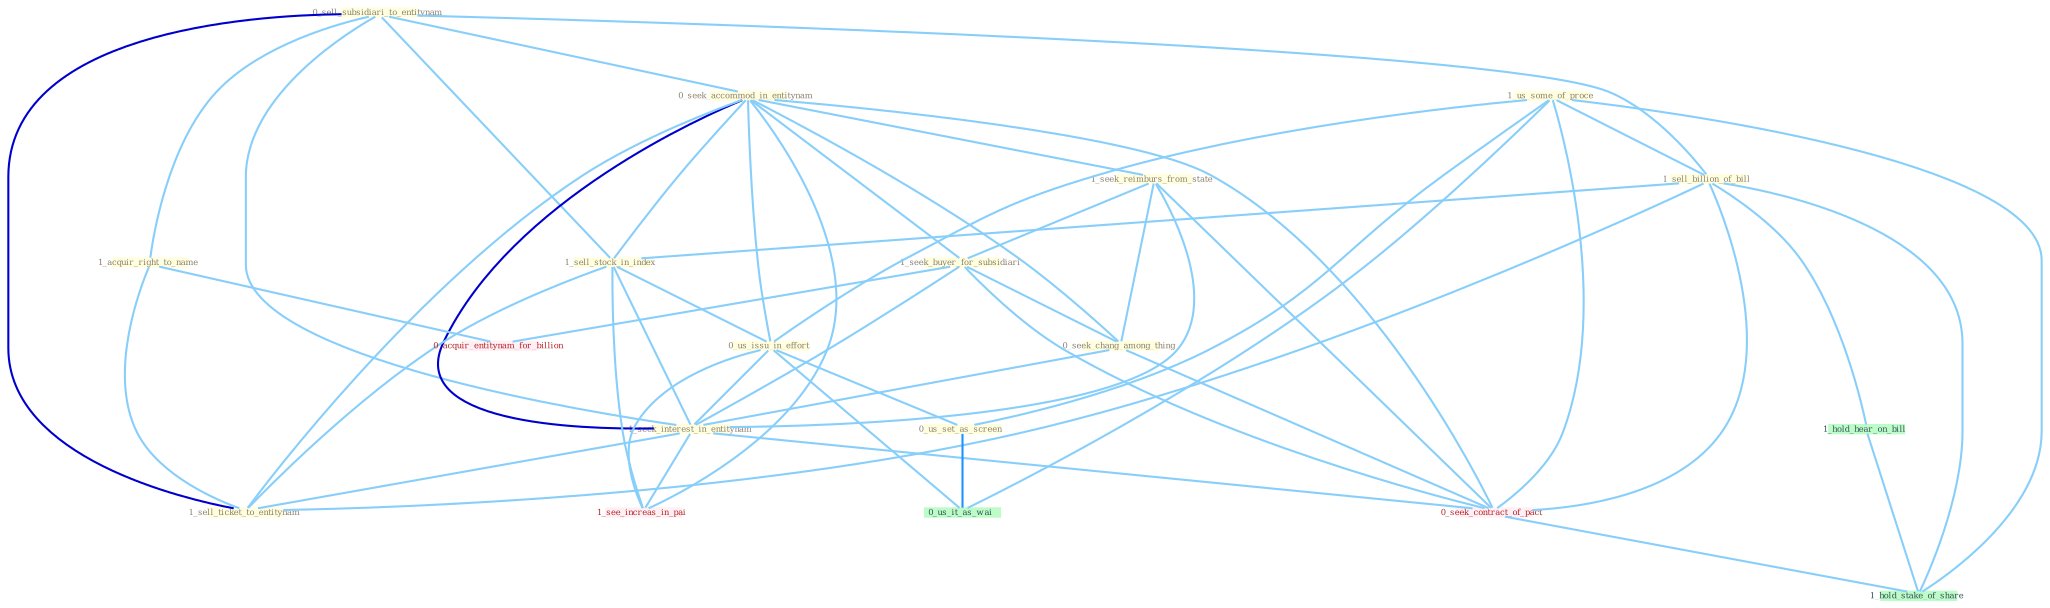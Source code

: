 Graph G{ 
    node
    [shape=polygon,style=filled,width=.5,height=.06,color="#BDFCC9",fixedsize=true,fontsize=4,
    fontcolor="#2f4f4f"];
    {node
    [color="#ffffe0", fontcolor="#8b7d6b"] "0_sell_subsidiari_to_entitynam " "0_seek_accommod_in_entitynam " "1_us_some_of_proce " "1_seek_reimburs_from_state " "1_sell_billion_of_bill " "1_sell_stock_in_index " "0_us_issu_in_effort " "1_seek_buyer_for_subsidiari " "0_seek_chang_among_thing " "1_seek_interest_in_entitynam " "1_acquir_right_to_name " "1_sell_ticket_to_entitynam " "0_us_set_as_screen "}
{node [color="#fff0f5", fontcolor="#b22222"] "0_seek_contract_of_pact " "0_acquir_entitynam_for_billion " "1_see_increas_in_pai "}
edge [color="#B0E2FF"];

	"0_sell_subsidiari_to_entitynam " -- "0_seek_accommod_in_entitynam " [w="1", color="#87cefa" ];
	"0_sell_subsidiari_to_entitynam " -- "1_sell_billion_of_bill " [w="1", color="#87cefa" ];
	"0_sell_subsidiari_to_entitynam " -- "1_sell_stock_in_index " [w="1", color="#87cefa" ];
	"0_sell_subsidiari_to_entitynam " -- "1_seek_interest_in_entitynam " [w="1", color="#87cefa" ];
	"0_sell_subsidiari_to_entitynam " -- "1_acquir_right_to_name " [w="1", color="#87cefa" ];
	"0_sell_subsidiari_to_entitynam " -- "1_sell_ticket_to_entitynam " [w="3", color="#0000cd" , len=0.6];
	"0_seek_accommod_in_entitynam " -- "1_seek_reimburs_from_state " [w="1", color="#87cefa" ];
	"0_seek_accommod_in_entitynam " -- "1_sell_stock_in_index " [w="1", color="#87cefa" ];
	"0_seek_accommod_in_entitynam " -- "0_us_issu_in_effort " [w="1", color="#87cefa" ];
	"0_seek_accommod_in_entitynam " -- "1_seek_buyer_for_subsidiari " [w="1", color="#87cefa" ];
	"0_seek_accommod_in_entitynam " -- "0_seek_chang_among_thing " [w="1", color="#87cefa" ];
	"0_seek_accommod_in_entitynam " -- "1_seek_interest_in_entitynam " [w="3", color="#0000cd" , len=0.6];
	"0_seek_accommod_in_entitynam " -- "1_sell_ticket_to_entitynam " [w="1", color="#87cefa" ];
	"0_seek_accommod_in_entitynam " -- "0_seek_contract_of_pact " [w="1", color="#87cefa" ];
	"0_seek_accommod_in_entitynam " -- "1_see_increas_in_pai " [w="1", color="#87cefa" ];
	"1_us_some_of_proce " -- "1_sell_billion_of_bill " [w="1", color="#87cefa" ];
	"1_us_some_of_proce " -- "0_us_issu_in_effort " [w="1", color="#87cefa" ];
	"1_us_some_of_proce " -- "0_us_set_as_screen " [w="1", color="#87cefa" ];
	"1_us_some_of_proce " -- "0_seek_contract_of_pact " [w="1", color="#87cefa" ];
	"1_us_some_of_proce " -- "0_us_it_as_wai " [w="1", color="#87cefa" ];
	"1_us_some_of_proce " -- "1_hold_stake_of_share " [w="1", color="#87cefa" ];
	"1_seek_reimburs_from_state " -- "1_seek_buyer_for_subsidiari " [w="1", color="#87cefa" ];
	"1_seek_reimburs_from_state " -- "0_seek_chang_among_thing " [w="1", color="#87cefa" ];
	"1_seek_reimburs_from_state " -- "1_seek_interest_in_entitynam " [w="1", color="#87cefa" ];
	"1_seek_reimburs_from_state " -- "0_seek_contract_of_pact " [w="1", color="#87cefa" ];
	"1_sell_billion_of_bill " -- "1_sell_stock_in_index " [w="1", color="#87cefa" ];
	"1_sell_billion_of_bill " -- "1_sell_ticket_to_entitynam " [w="1", color="#87cefa" ];
	"1_sell_billion_of_bill " -- "0_seek_contract_of_pact " [w="1", color="#87cefa" ];
	"1_sell_billion_of_bill " -- "1_hold_hear_on_bill " [w="1", color="#87cefa" ];
	"1_sell_billion_of_bill " -- "1_hold_stake_of_share " [w="1", color="#87cefa" ];
	"1_sell_stock_in_index " -- "0_us_issu_in_effort " [w="1", color="#87cefa" ];
	"1_sell_stock_in_index " -- "1_seek_interest_in_entitynam " [w="1", color="#87cefa" ];
	"1_sell_stock_in_index " -- "1_sell_ticket_to_entitynam " [w="1", color="#87cefa" ];
	"1_sell_stock_in_index " -- "1_see_increas_in_pai " [w="1", color="#87cefa" ];
	"0_us_issu_in_effort " -- "1_seek_interest_in_entitynam " [w="1", color="#87cefa" ];
	"0_us_issu_in_effort " -- "0_us_set_as_screen " [w="1", color="#87cefa" ];
	"0_us_issu_in_effort " -- "0_us_it_as_wai " [w="1", color="#87cefa" ];
	"0_us_issu_in_effort " -- "1_see_increas_in_pai " [w="1", color="#87cefa" ];
	"1_seek_buyer_for_subsidiari " -- "0_seek_chang_among_thing " [w="1", color="#87cefa" ];
	"1_seek_buyer_for_subsidiari " -- "1_seek_interest_in_entitynam " [w="1", color="#87cefa" ];
	"1_seek_buyer_for_subsidiari " -- "0_seek_contract_of_pact " [w="1", color="#87cefa" ];
	"1_seek_buyer_for_subsidiari " -- "0_acquir_entitynam_for_billion " [w="1", color="#87cefa" ];
	"0_seek_chang_among_thing " -- "1_seek_interest_in_entitynam " [w="1", color="#87cefa" ];
	"0_seek_chang_among_thing " -- "0_seek_contract_of_pact " [w="1", color="#87cefa" ];
	"1_seek_interest_in_entitynam " -- "1_sell_ticket_to_entitynam " [w="1", color="#87cefa" ];
	"1_seek_interest_in_entitynam " -- "0_seek_contract_of_pact " [w="1", color="#87cefa" ];
	"1_seek_interest_in_entitynam " -- "1_see_increas_in_pai " [w="1", color="#87cefa" ];
	"1_acquir_right_to_name " -- "1_sell_ticket_to_entitynam " [w="1", color="#87cefa" ];
	"1_acquir_right_to_name " -- "0_acquir_entitynam_for_billion " [w="1", color="#87cefa" ];
	"0_us_set_as_screen " -- "0_us_it_as_wai " [w="2", color="#1e90ff" , len=0.8];
	"0_seek_contract_of_pact " -- "1_hold_stake_of_share " [w="1", color="#87cefa" ];
	"1_hold_hear_on_bill " -- "1_hold_stake_of_share " [w="1", color="#87cefa" ];
}